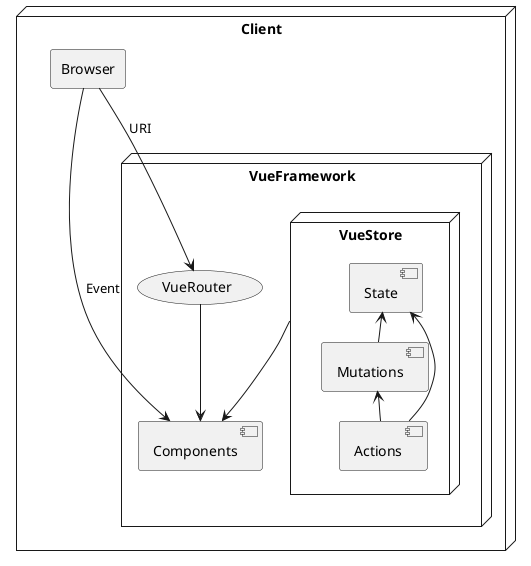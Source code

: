 @startuml
node "Client" {
    agent Browser
    node "VueFramework" {
        (VueRouter)
        [Components]
        node "VueStore" {
            [State]
            [Mutations]
            [Actions]
        }
    }
}
Browser --> VueRouter : URI
Browser -> Components : Event
VueRouter --> Components
VueStore --> Components
State <- Mutations
State <-- Actions
Mutations <- Actions
@enduml